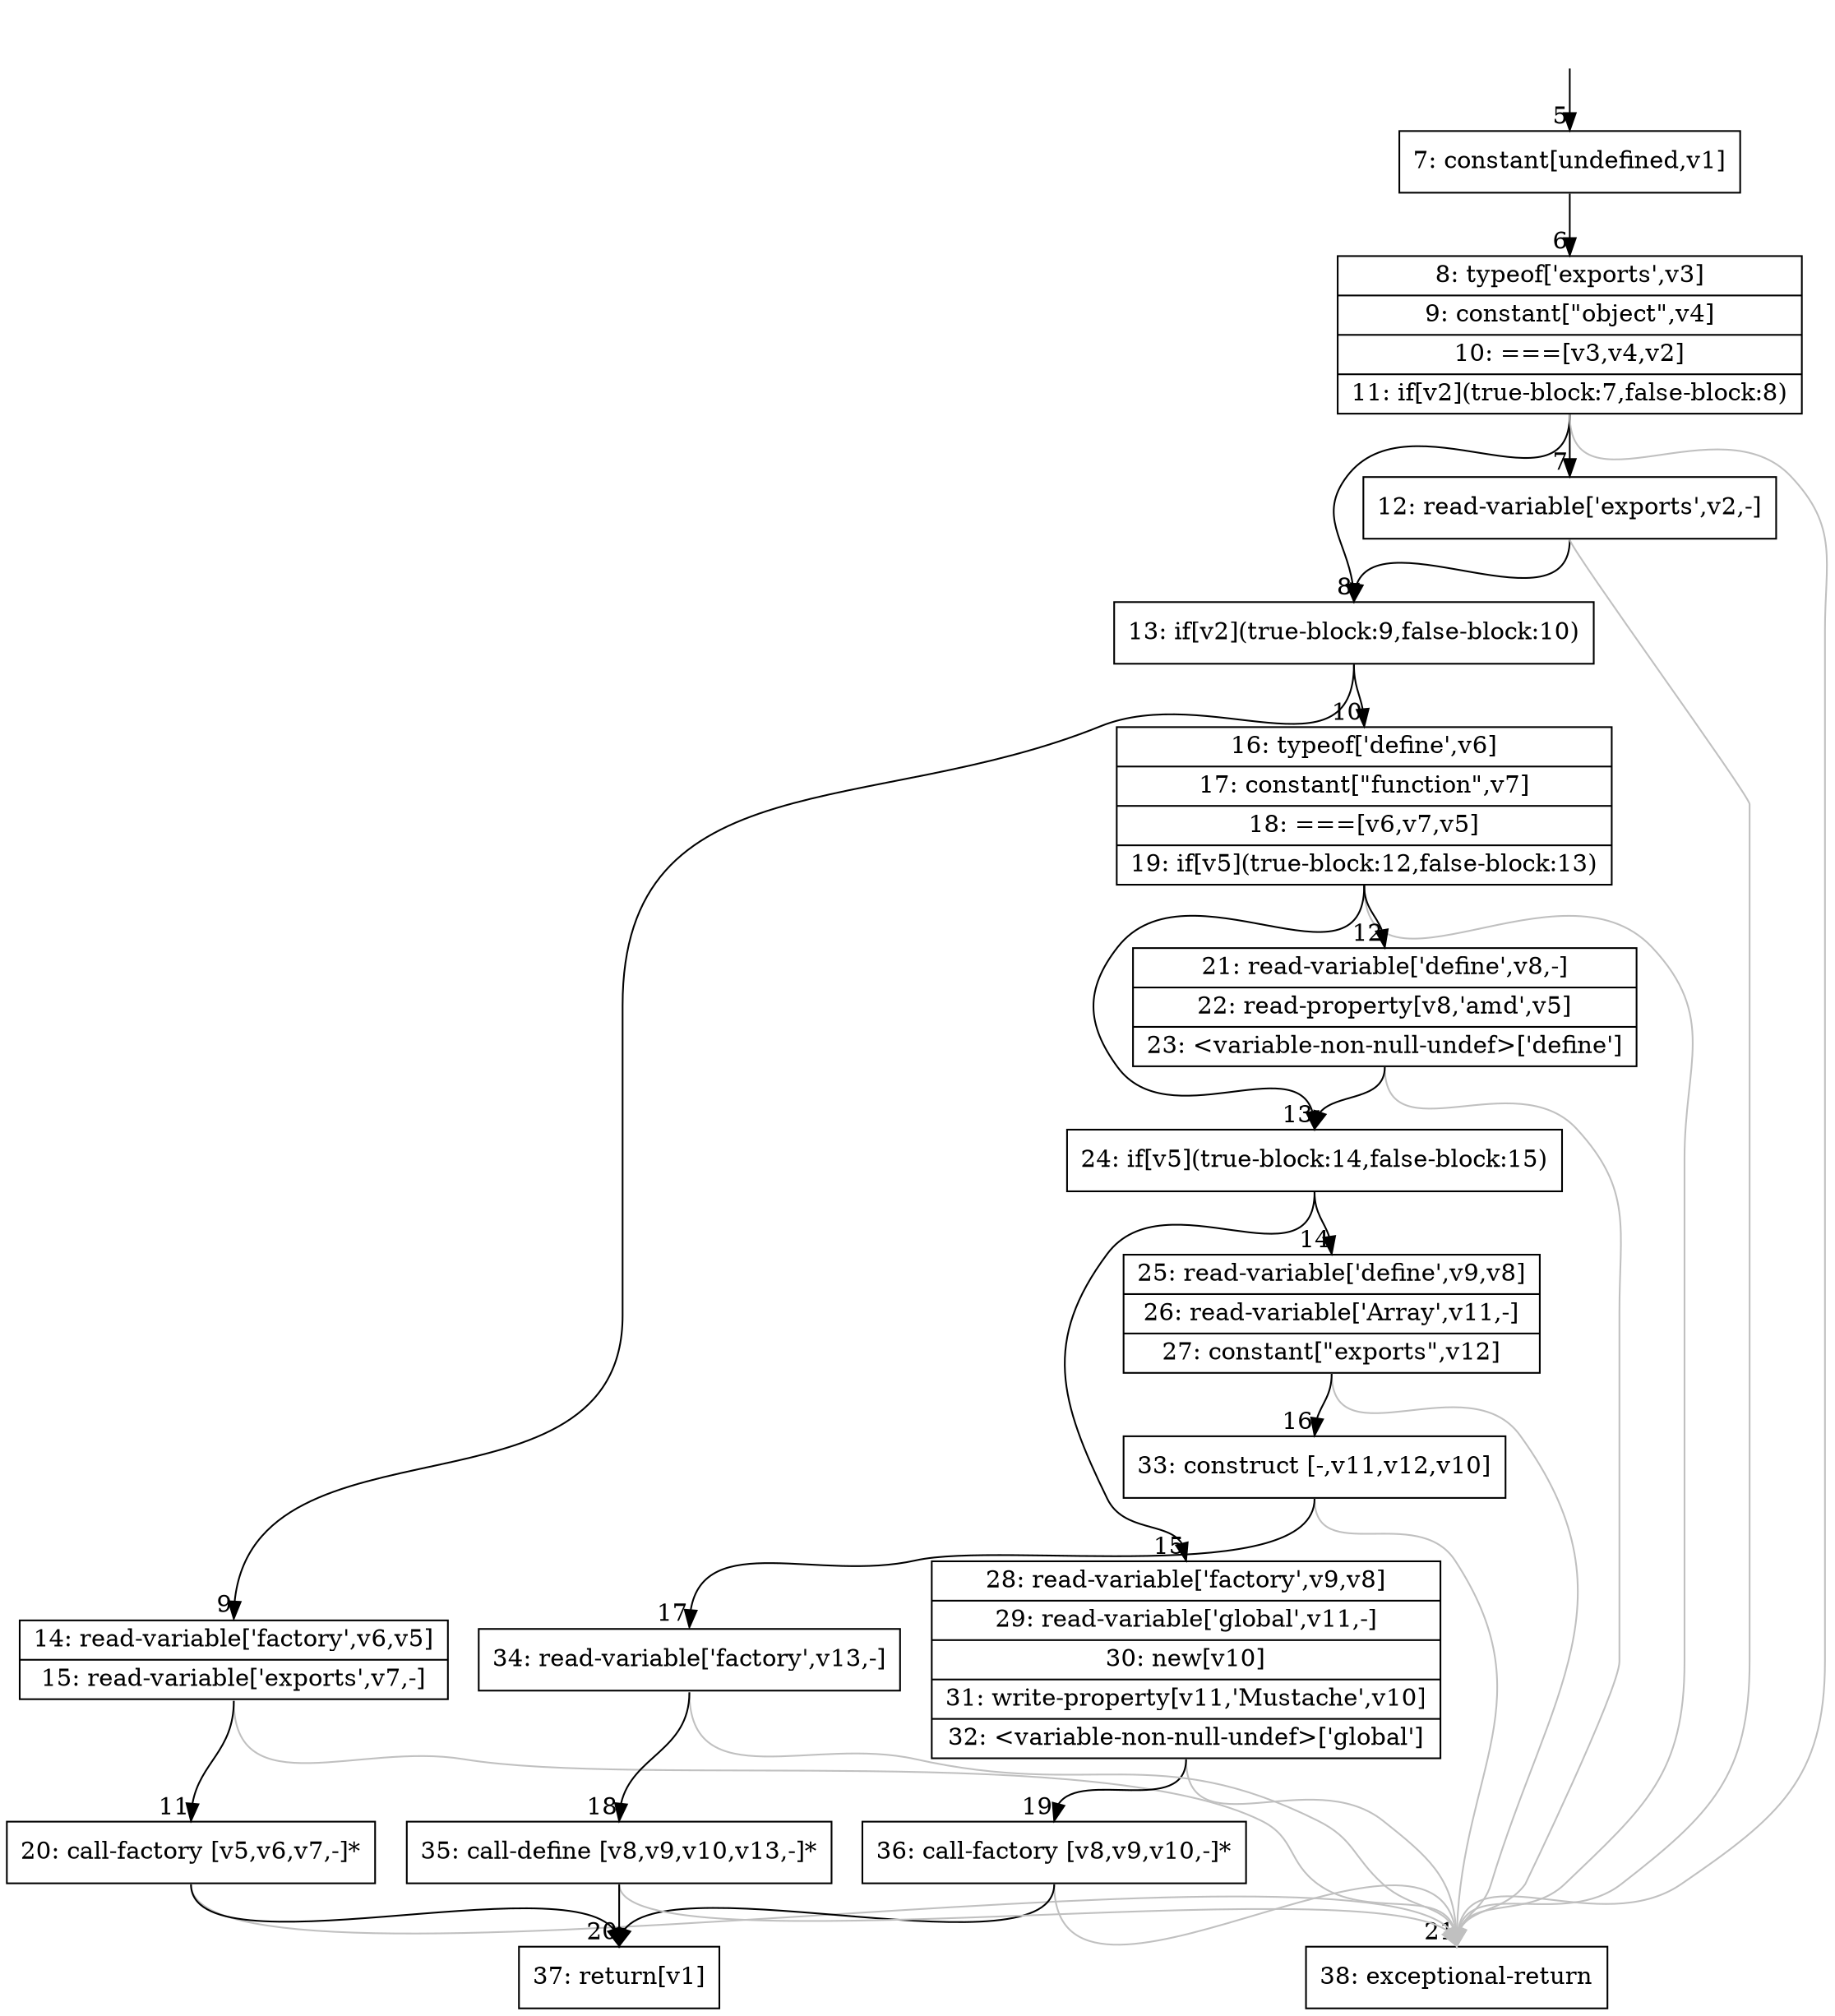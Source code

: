 digraph {
rankdir="TD"
BB_entry1[shape=none,label=""];
BB_entry1 -> BB5 [tailport=s, headport=n, headlabel="    5"]
BB5 [shape=record label="{7: constant[undefined,v1]}" ] 
BB5 -> BB6 [tailport=s, headport=n, headlabel="      6"]
BB6 [shape=record label="{8: typeof['exports',v3]|9: constant[\"object\",v4]|10: ===[v3,v4,v2]|11: if[v2](true-block:7,false-block:8)}" ] 
BB6 -> BB8 [tailport=s, headport=n, headlabel="      8"]
BB6 -> BB7 [tailport=s, headport=n, headlabel="      7"]
BB6 -> BB21 [tailport=s, headport=n, color=gray, headlabel="      21"]
BB7 [shape=record label="{12: read-variable['exports',v2,-]}" ] 
BB7 -> BB8 [tailport=s, headport=n]
BB7 -> BB21 [tailport=s, headport=n, color=gray]
BB8 [shape=record label="{13: if[v2](true-block:9,false-block:10)}" ] 
BB8 -> BB9 [tailport=s, headport=n, headlabel="      9"]
BB8 -> BB10 [tailport=s, headport=n, headlabel="      10"]
BB9 [shape=record label="{14: read-variable['factory',v6,v5]|15: read-variable['exports',v7,-]}" ] 
BB9 -> BB11 [tailport=s, headport=n, headlabel="      11"]
BB9 -> BB21 [tailport=s, headport=n, color=gray]
BB10 [shape=record label="{16: typeof['define',v6]|17: constant[\"function\",v7]|18: ===[v6,v7,v5]|19: if[v5](true-block:12,false-block:13)}" ] 
BB10 -> BB13 [tailport=s, headport=n, headlabel="      13"]
BB10 -> BB12 [tailport=s, headport=n, headlabel="      12"]
BB10 -> BB21 [tailport=s, headport=n, color=gray]
BB11 [shape=record label="{20: call-factory [v5,v6,v7,-]*}" ] 
BB11 -> BB20 [tailport=s, headport=n, headlabel="      20"]
BB11 -> BB21 [tailport=s, headport=n, color=gray]
BB12 [shape=record label="{21: read-variable['define',v8,-]|22: read-property[v8,'amd',v5]|23: \<variable-non-null-undef\>['define']}" ] 
BB12 -> BB13 [tailport=s, headport=n]
BB12 -> BB21 [tailport=s, headport=n, color=gray]
BB13 [shape=record label="{24: if[v5](true-block:14,false-block:15)}" ] 
BB13 -> BB14 [tailport=s, headport=n, headlabel="      14"]
BB13 -> BB15 [tailport=s, headport=n, headlabel="      15"]
BB14 [shape=record label="{25: read-variable['define',v9,v8]|26: read-variable['Array',v11,-]|27: constant[\"exports\",v12]}" ] 
BB14 -> BB16 [tailport=s, headport=n, headlabel="      16"]
BB14 -> BB21 [tailport=s, headport=n, color=gray]
BB15 [shape=record label="{28: read-variable['factory',v9,v8]|29: read-variable['global',v11,-]|30: new[v10]|31: write-property[v11,'Mustache',v10]|32: \<variable-non-null-undef\>['global']}" ] 
BB15 -> BB19 [tailport=s, headport=n, headlabel="      19"]
BB15 -> BB21 [tailport=s, headport=n, color=gray]
BB16 [shape=record label="{33: construct [-,v11,v12,v10]}" ] 
BB16 -> BB17 [tailport=s, headport=n, headlabel="      17"]
BB16 -> BB21 [tailport=s, headport=n, color=gray]
BB17 [shape=record label="{34: read-variable['factory',v13,-]}" ] 
BB17 -> BB18 [tailport=s, headport=n, headlabel="      18"]
BB17 -> BB21 [tailport=s, headport=n, color=gray]
BB18 [shape=record label="{35: call-define [v8,v9,v10,v13,-]*}" ] 
BB18 -> BB20 [tailport=s, headport=n]
BB18 -> BB21 [tailport=s, headport=n, color=gray]
BB19 [shape=record label="{36: call-factory [v8,v9,v10,-]*}" ] 
BB19 -> BB20 [tailport=s, headport=n]
BB19 -> BB21 [tailport=s, headport=n, color=gray]
BB20 [shape=record label="{37: return[v1]}" ] 
BB21 [shape=record label="{38: exceptional-return}" ] 
//#$~ 14
}
